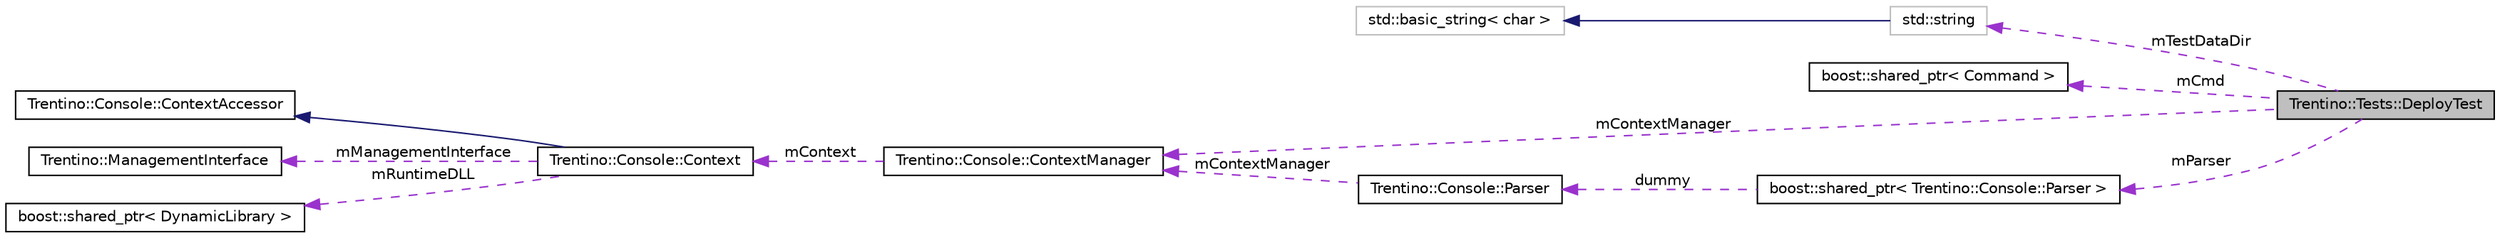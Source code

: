 digraph G
{
  edge [fontname="Helvetica",fontsize="10",labelfontname="Helvetica",labelfontsize="10"];
  node [fontname="Helvetica",fontsize="10",shape=record];
  rankdir="LR";
  Node1 [label="Trentino::Tests::DeployTest",height=0.2,width=0.4,color="black", fillcolor="grey75", style="filled" fontcolor="black"];
  Node2 -> Node1 [dir="back",color="darkorchid3",fontsize="10",style="dashed",label=" mTestDataDir" ,fontname="Helvetica"];
  Node2 [label="std::string",height=0.2,width=0.4,color="grey75", fillcolor="white", style="filled",tooltip="STL class."];
  Node3 -> Node2 [dir="back",color="midnightblue",fontsize="10",style="solid",fontname="Helvetica"];
  Node3 [label="std::basic_string\< char \>",height=0.2,width=0.4,color="grey75", fillcolor="white", style="filled",tooltip="STL class."];
  Node4 -> Node1 [dir="back",color="darkorchid3",fontsize="10",style="dashed",label=" mCmd" ,fontname="Helvetica"];
  Node4 [label="boost::shared_ptr\< Command \>",height=0.2,width=0.4,color="black", fillcolor="white", style="filled",URL="$classboost_1_1shared__ptr.html"];
  Node5 -> Node1 [dir="back",color="darkorchid3",fontsize="10",style="dashed",label=" mParser" ,fontname="Helvetica"];
  Node5 [label="boost::shared_ptr\< Trentino::Console::Parser \>",height=0.2,width=0.4,color="black", fillcolor="white", style="filled",URL="$classboost_1_1shared__ptr.html"];
  Node6 -> Node5 [dir="back",color="darkorchid3",fontsize="10",style="dashed",label=" dummy" ,fontname="Helvetica"];
  Node6 [label="Trentino::Console::Parser",height=0.2,width=0.4,color="black", fillcolor="white", style="filled",URL="$class_trentino_1_1_console_1_1_parser.html"];
  Node7 -> Node6 [dir="back",color="darkorchid3",fontsize="10",style="dashed",label=" mContextManager" ,fontname="Helvetica"];
  Node7 [label="Trentino::Console::ContextManager",height=0.2,width=0.4,color="black", fillcolor="white", style="filled",URL="$class_trentino_1_1_console_1_1_context_manager.html",tooltip="Central entity used to access contexts."];
  Node8 -> Node7 [dir="back",color="darkorchid3",fontsize="10",style="dashed",label=" mContext" ,fontname="Helvetica"];
  Node8 [label="Trentino::Console::Context",height=0.2,width=0.4,color="black", fillcolor="white", style="filled",URL="$class_trentino_1_1_console_1_1_context.html",tooltip="Serves as a container for different information needed during the execution of a command."];
  Node9 -> Node8 [dir="back",color="midnightblue",fontsize="10",style="solid",fontname="Helvetica"];
  Node9 [label="Trentino::Console::ContextAccessor",height=0.2,width=0.4,color="black", fillcolor="white", style="filled",URL="$class_trentino_1_1_console_1_1_context_accessor.html",tooltip="Interface containing only the getter methods for a Context."];
  Node10 -> Node8 [dir="back",color="darkorchid3",fontsize="10",style="dashed",label=" mManagementInterface" ,fontname="Helvetica"];
  Node10 [label="Trentino::ManagementInterface",height=0.2,width=0.4,color="black", fillcolor="white", style="filled",URL="$class_trentino_1_1_management_interface.html",tooltip="A class representing the interface to communicate with the runtime."];
  Node11 -> Node8 [dir="back",color="darkorchid3",fontsize="10",style="dashed",label=" mRuntimeDLL" ,fontname="Helvetica"];
  Node11 [label="boost::shared_ptr\< DynamicLibrary \>",height=0.2,width=0.4,color="black", fillcolor="white", style="filled",URL="$classboost_1_1shared__ptr.html"];
  Node7 -> Node1 [dir="back",color="darkorchid3",fontsize="10",style="dashed",label=" mContextManager" ,fontname="Helvetica"];
}
